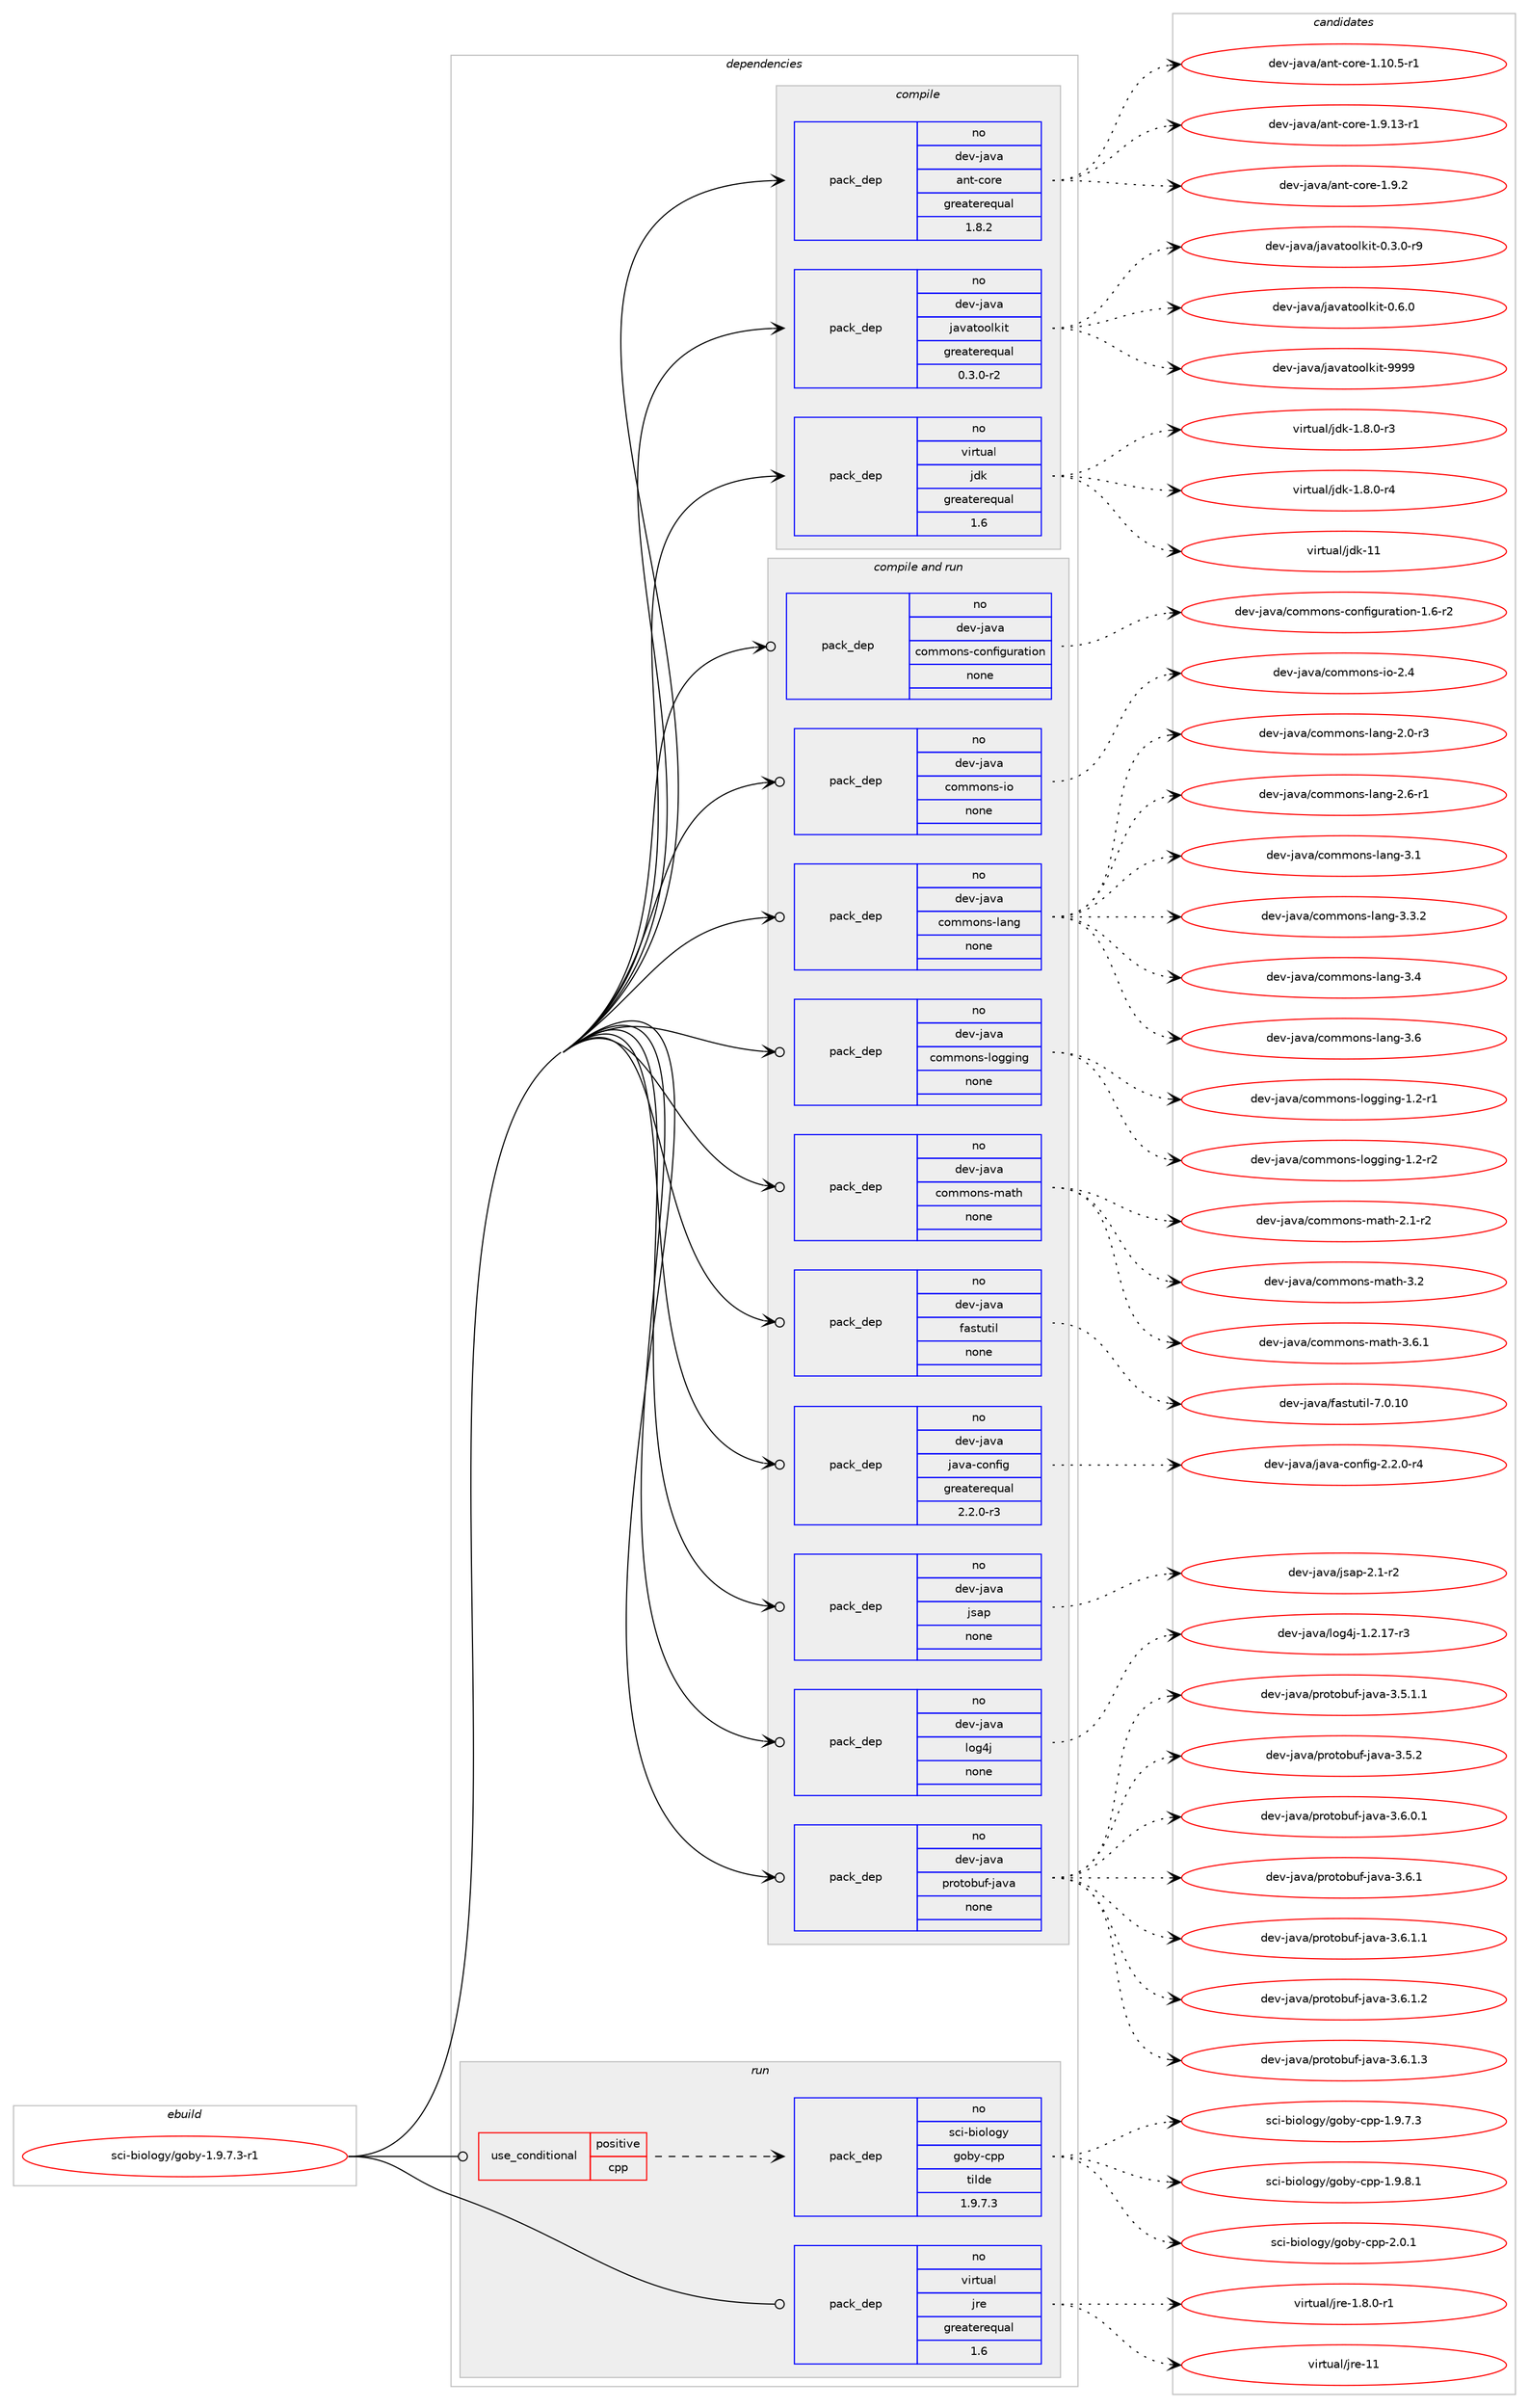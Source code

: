 digraph prolog {

# *************
# Graph options
# *************

newrank=true;
concentrate=true;
compound=true;
graph [rankdir=LR,fontname=Helvetica,fontsize=10,ranksep=1.5];#, ranksep=2.5, nodesep=0.2];
edge  [arrowhead=vee];
node  [fontname=Helvetica,fontsize=10];

# **********
# The ebuild
# **********

subgraph cluster_leftcol {
color=gray;
rank=same;
label=<<i>ebuild</i>>;
id [label="sci-biology/goby-1.9.7.3-r1", color=red, width=4, href="../sci-biology/goby-1.9.7.3-r1.svg"];
}

# ****************
# The dependencies
# ****************

subgraph cluster_midcol {
color=gray;
label=<<i>dependencies</i>>;
subgraph cluster_compile {
fillcolor="#eeeeee";
style=filled;
label=<<i>compile</i>>;
subgraph pack1206810 {
dependency1686548 [label=<<TABLE BORDER="0" CELLBORDER="1" CELLSPACING="0" CELLPADDING="4" WIDTH="220"><TR><TD ROWSPAN="6" CELLPADDING="30">pack_dep</TD></TR><TR><TD WIDTH="110">no</TD></TR><TR><TD>dev-java</TD></TR><TR><TD>ant-core</TD></TR><TR><TD>greaterequal</TD></TR><TR><TD>1.8.2</TD></TR></TABLE>>, shape=none, color=blue];
}
id:e -> dependency1686548:w [weight=20,style="solid",arrowhead="vee"];
subgraph pack1206811 {
dependency1686549 [label=<<TABLE BORDER="0" CELLBORDER="1" CELLSPACING="0" CELLPADDING="4" WIDTH="220"><TR><TD ROWSPAN="6" CELLPADDING="30">pack_dep</TD></TR><TR><TD WIDTH="110">no</TD></TR><TR><TD>dev-java</TD></TR><TR><TD>javatoolkit</TD></TR><TR><TD>greaterequal</TD></TR><TR><TD>0.3.0-r2</TD></TR></TABLE>>, shape=none, color=blue];
}
id:e -> dependency1686549:w [weight=20,style="solid",arrowhead="vee"];
subgraph pack1206812 {
dependency1686550 [label=<<TABLE BORDER="0" CELLBORDER="1" CELLSPACING="0" CELLPADDING="4" WIDTH="220"><TR><TD ROWSPAN="6" CELLPADDING="30">pack_dep</TD></TR><TR><TD WIDTH="110">no</TD></TR><TR><TD>virtual</TD></TR><TR><TD>jdk</TD></TR><TR><TD>greaterequal</TD></TR><TR><TD>1.6</TD></TR></TABLE>>, shape=none, color=blue];
}
id:e -> dependency1686550:w [weight=20,style="solid",arrowhead="vee"];
}
subgraph cluster_compileandrun {
fillcolor="#eeeeee";
style=filled;
label=<<i>compile and run</i>>;
subgraph pack1206813 {
dependency1686551 [label=<<TABLE BORDER="0" CELLBORDER="1" CELLSPACING="0" CELLPADDING="4" WIDTH="220"><TR><TD ROWSPAN="6" CELLPADDING="30">pack_dep</TD></TR><TR><TD WIDTH="110">no</TD></TR><TR><TD>dev-java</TD></TR><TR><TD>commons-configuration</TD></TR><TR><TD>none</TD></TR><TR><TD></TD></TR></TABLE>>, shape=none, color=blue];
}
id:e -> dependency1686551:w [weight=20,style="solid",arrowhead="odotvee"];
subgraph pack1206814 {
dependency1686552 [label=<<TABLE BORDER="0" CELLBORDER="1" CELLSPACING="0" CELLPADDING="4" WIDTH="220"><TR><TD ROWSPAN="6" CELLPADDING="30">pack_dep</TD></TR><TR><TD WIDTH="110">no</TD></TR><TR><TD>dev-java</TD></TR><TR><TD>commons-io</TD></TR><TR><TD>none</TD></TR><TR><TD></TD></TR></TABLE>>, shape=none, color=blue];
}
id:e -> dependency1686552:w [weight=20,style="solid",arrowhead="odotvee"];
subgraph pack1206815 {
dependency1686553 [label=<<TABLE BORDER="0" CELLBORDER="1" CELLSPACING="0" CELLPADDING="4" WIDTH="220"><TR><TD ROWSPAN="6" CELLPADDING="30">pack_dep</TD></TR><TR><TD WIDTH="110">no</TD></TR><TR><TD>dev-java</TD></TR><TR><TD>commons-lang</TD></TR><TR><TD>none</TD></TR><TR><TD></TD></TR></TABLE>>, shape=none, color=blue];
}
id:e -> dependency1686553:w [weight=20,style="solid",arrowhead="odotvee"];
subgraph pack1206816 {
dependency1686554 [label=<<TABLE BORDER="0" CELLBORDER="1" CELLSPACING="0" CELLPADDING="4" WIDTH="220"><TR><TD ROWSPAN="6" CELLPADDING="30">pack_dep</TD></TR><TR><TD WIDTH="110">no</TD></TR><TR><TD>dev-java</TD></TR><TR><TD>commons-logging</TD></TR><TR><TD>none</TD></TR><TR><TD></TD></TR></TABLE>>, shape=none, color=blue];
}
id:e -> dependency1686554:w [weight=20,style="solid",arrowhead="odotvee"];
subgraph pack1206817 {
dependency1686555 [label=<<TABLE BORDER="0" CELLBORDER="1" CELLSPACING="0" CELLPADDING="4" WIDTH="220"><TR><TD ROWSPAN="6" CELLPADDING="30">pack_dep</TD></TR><TR><TD WIDTH="110">no</TD></TR><TR><TD>dev-java</TD></TR><TR><TD>commons-math</TD></TR><TR><TD>none</TD></TR><TR><TD></TD></TR></TABLE>>, shape=none, color=blue];
}
id:e -> dependency1686555:w [weight=20,style="solid",arrowhead="odotvee"];
subgraph pack1206818 {
dependency1686556 [label=<<TABLE BORDER="0" CELLBORDER="1" CELLSPACING="0" CELLPADDING="4" WIDTH="220"><TR><TD ROWSPAN="6" CELLPADDING="30">pack_dep</TD></TR><TR><TD WIDTH="110">no</TD></TR><TR><TD>dev-java</TD></TR><TR><TD>fastutil</TD></TR><TR><TD>none</TD></TR><TR><TD></TD></TR></TABLE>>, shape=none, color=blue];
}
id:e -> dependency1686556:w [weight=20,style="solid",arrowhead="odotvee"];
subgraph pack1206819 {
dependency1686557 [label=<<TABLE BORDER="0" CELLBORDER="1" CELLSPACING="0" CELLPADDING="4" WIDTH="220"><TR><TD ROWSPAN="6" CELLPADDING="30">pack_dep</TD></TR><TR><TD WIDTH="110">no</TD></TR><TR><TD>dev-java</TD></TR><TR><TD>java-config</TD></TR><TR><TD>greaterequal</TD></TR><TR><TD>2.2.0-r3</TD></TR></TABLE>>, shape=none, color=blue];
}
id:e -> dependency1686557:w [weight=20,style="solid",arrowhead="odotvee"];
subgraph pack1206820 {
dependency1686558 [label=<<TABLE BORDER="0" CELLBORDER="1" CELLSPACING="0" CELLPADDING="4" WIDTH="220"><TR><TD ROWSPAN="6" CELLPADDING="30">pack_dep</TD></TR><TR><TD WIDTH="110">no</TD></TR><TR><TD>dev-java</TD></TR><TR><TD>jsap</TD></TR><TR><TD>none</TD></TR><TR><TD></TD></TR></TABLE>>, shape=none, color=blue];
}
id:e -> dependency1686558:w [weight=20,style="solid",arrowhead="odotvee"];
subgraph pack1206821 {
dependency1686559 [label=<<TABLE BORDER="0" CELLBORDER="1" CELLSPACING="0" CELLPADDING="4" WIDTH="220"><TR><TD ROWSPAN="6" CELLPADDING="30">pack_dep</TD></TR><TR><TD WIDTH="110">no</TD></TR><TR><TD>dev-java</TD></TR><TR><TD>log4j</TD></TR><TR><TD>none</TD></TR><TR><TD></TD></TR></TABLE>>, shape=none, color=blue];
}
id:e -> dependency1686559:w [weight=20,style="solid",arrowhead="odotvee"];
subgraph pack1206822 {
dependency1686560 [label=<<TABLE BORDER="0" CELLBORDER="1" CELLSPACING="0" CELLPADDING="4" WIDTH="220"><TR><TD ROWSPAN="6" CELLPADDING="30">pack_dep</TD></TR><TR><TD WIDTH="110">no</TD></TR><TR><TD>dev-java</TD></TR><TR><TD>protobuf-java</TD></TR><TR><TD>none</TD></TR><TR><TD></TD></TR></TABLE>>, shape=none, color=blue];
}
id:e -> dependency1686560:w [weight=20,style="solid",arrowhead="odotvee"];
}
subgraph cluster_run {
fillcolor="#eeeeee";
style=filled;
label=<<i>run</i>>;
subgraph cond452152 {
dependency1686561 [label=<<TABLE BORDER="0" CELLBORDER="1" CELLSPACING="0" CELLPADDING="4"><TR><TD ROWSPAN="3" CELLPADDING="10">use_conditional</TD></TR><TR><TD>positive</TD></TR><TR><TD>cpp</TD></TR></TABLE>>, shape=none, color=red];
subgraph pack1206823 {
dependency1686562 [label=<<TABLE BORDER="0" CELLBORDER="1" CELLSPACING="0" CELLPADDING="4" WIDTH="220"><TR><TD ROWSPAN="6" CELLPADDING="30">pack_dep</TD></TR><TR><TD WIDTH="110">no</TD></TR><TR><TD>sci-biology</TD></TR><TR><TD>goby-cpp</TD></TR><TR><TD>tilde</TD></TR><TR><TD>1.9.7.3</TD></TR></TABLE>>, shape=none, color=blue];
}
dependency1686561:e -> dependency1686562:w [weight=20,style="dashed",arrowhead="vee"];
}
id:e -> dependency1686561:w [weight=20,style="solid",arrowhead="odot"];
subgraph pack1206824 {
dependency1686563 [label=<<TABLE BORDER="0" CELLBORDER="1" CELLSPACING="0" CELLPADDING="4" WIDTH="220"><TR><TD ROWSPAN="6" CELLPADDING="30">pack_dep</TD></TR><TR><TD WIDTH="110">no</TD></TR><TR><TD>virtual</TD></TR><TR><TD>jre</TD></TR><TR><TD>greaterequal</TD></TR><TR><TD>1.6</TD></TR></TABLE>>, shape=none, color=blue];
}
id:e -> dependency1686563:w [weight=20,style="solid",arrowhead="odot"];
}
}

# **************
# The candidates
# **************

subgraph cluster_choices {
rank=same;
color=gray;
label=<<i>candidates</i>>;

subgraph choice1206810 {
color=black;
nodesep=1;
choice10010111845106971189747971101164599111114101454946494846534511449 [label="dev-java/ant-core-1.10.5-r1", color=red, width=4,href="../dev-java/ant-core-1.10.5-r1.svg"];
choice10010111845106971189747971101164599111114101454946574649514511449 [label="dev-java/ant-core-1.9.13-r1", color=red, width=4,href="../dev-java/ant-core-1.9.13-r1.svg"];
choice10010111845106971189747971101164599111114101454946574650 [label="dev-java/ant-core-1.9.2", color=red, width=4,href="../dev-java/ant-core-1.9.2.svg"];
dependency1686548:e -> choice10010111845106971189747971101164599111114101454946494846534511449:w [style=dotted,weight="100"];
dependency1686548:e -> choice10010111845106971189747971101164599111114101454946574649514511449:w [style=dotted,weight="100"];
dependency1686548:e -> choice10010111845106971189747971101164599111114101454946574650:w [style=dotted,weight="100"];
}
subgraph choice1206811 {
color=black;
nodesep=1;
choice1001011184510697118974710697118971161111111081071051164548465146484511457 [label="dev-java/javatoolkit-0.3.0-r9", color=red, width=4,href="../dev-java/javatoolkit-0.3.0-r9.svg"];
choice100101118451069711897471069711897116111111108107105116454846544648 [label="dev-java/javatoolkit-0.6.0", color=red, width=4,href="../dev-java/javatoolkit-0.6.0.svg"];
choice1001011184510697118974710697118971161111111081071051164557575757 [label="dev-java/javatoolkit-9999", color=red, width=4,href="../dev-java/javatoolkit-9999.svg"];
dependency1686549:e -> choice1001011184510697118974710697118971161111111081071051164548465146484511457:w [style=dotted,weight="100"];
dependency1686549:e -> choice100101118451069711897471069711897116111111108107105116454846544648:w [style=dotted,weight="100"];
dependency1686549:e -> choice1001011184510697118974710697118971161111111081071051164557575757:w [style=dotted,weight="100"];
}
subgraph choice1206812 {
color=black;
nodesep=1;
choice11810511411611797108471061001074549465646484511451 [label="virtual/jdk-1.8.0-r3", color=red, width=4,href="../virtual/jdk-1.8.0-r3.svg"];
choice11810511411611797108471061001074549465646484511452 [label="virtual/jdk-1.8.0-r4", color=red, width=4,href="../virtual/jdk-1.8.0-r4.svg"];
choice1181051141161179710847106100107454949 [label="virtual/jdk-11", color=red, width=4,href="../virtual/jdk-11.svg"];
dependency1686550:e -> choice11810511411611797108471061001074549465646484511451:w [style=dotted,weight="100"];
dependency1686550:e -> choice11810511411611797108471061001074549465646484511452:w [style=dotted,weight="100"];
dependency1686550:e -> choice1181051141161179710847106100107454949:w [style=dotted,weight="100"];
}
subgraph choice1206813 {
color=black;
nodesep=1;
choice1001011184510697118974799111109109111110115459911111010210510311711497116105111110454946544511450 [label="dev-java/commons-configuration-1.6-r2", color=red, width=4,href="../dev-java/commons-configuration-1.6-r2.svg"];
dependency1686551:e -> choice1001011184510697118974799111109109111110115459911111010210510311711497116105111110454946544511450:w [style=dotted,weight="100"];
}
subgraph choice1206814 {
color=black;
nodesep=1;
choice10010111845106971189747991111091091111101154510511145504652 [label="dev-java/commons-io-2.4", color=red, width=4,href="../dev-java/commons-io-2.4.svg"];
dependency1686552:e -> choice10010111845106971189747991111091091111101154510511145504652:w [style=dotted,weight="100"];
}
subgraph choice1206815 {
color=black;
nodesep=1;
choice10010111845106971189747991111091091111101154510897110103455046484511451 [label="dev-java/commons-lang-2.0-r3", color=red, width=4,href="../dev-java/commons-lang-2.0-r3.svg"];
choice10010111845106971189747991111091091111101154510897110103455046544511449 [label="dev-java/commons-lang-2.6-r1", color=red, width=4,href="../dev-java/commons-lang-2.6-r1.svg"];
choice1001011184510697118974799111109109111110115451089711010345514649 [label="dev-java/commons-lang-3.1", color=red, width=4,href="../dev-java/commons-lang-3.1.svg"];
choice10010111845106971189747991111091091111101154510897110103455146514650 [label="dev-java/commons-lang-3.3.2", color=red, width=4,href="../dev-java/commons-lang-3.3.2.svg"];
choice1001011184510697118974799111109109111110115451089711010345514652 [label="dev-java/commons-lang-3.4", color=red, width=4,href="../dev-java/commons-lang-3.4.svg"];
choice1001011184510697118974799111109109111110115451089711010345514654 [label="dev-java/commons-lang-3.6", color=red, width=4,href="../dev-java/commons-lang-3.6.svg"];
dependency1686553:e -> choice10010111845106971189747991111091091111101154510897110103455046484511451:w [style=dotted,weight="100"];
dependency1686553:e -> choice10010111845106971189747991111091091111101154510897110103455046544511449:w [style=dotted,weight="100"];
dependency1686553:e -> choice1001011184510697118974799111109109111110115451089711010345514649:w [style=dotted,weight="100"];
dependency1686553:e -> choice10010111845106971189747991111091091111101154510897110103455146514650:w [style=dotted,weight="100"];
dependency1686553:e -> choice1001011184510697118974799111109109111110115451089711010345514652:w [style=dotted,weight="100"];
dependency1686553:e -> choice1001011184510697118974799111109109111110115451089711010345514654:w [style=dotted,weight="100"];
}
subgraph choice1206816 {
color=black;
nodesep=1;
choice100101118451069711897479911110910911111011545108111103103105110103454946504511449 [label="dev-java/commons-logging-1.2-r1", color=red, width=4,href="../dev-java/commons-logging-1.2-r1.svg"];
choice100101118451069711897479911110910911111011545108111103103105110103454946504511450 [label="dev-java/commons-logging-1.2-r2", color=red, width=4,href="../dev-java/commons-logging-1.2-r2.svg"];
dependency1686554:e -> choice100101118451069711897479911110910911111011545108111103103105110103454946504511449:w [style=dotted,weight="100"];
dependency1686554:e -> choice100101118451069711897479911110910911111011545108111103103105110103454946504511450:w [style=dotted,weight="100"];
}
subgraph choice1206817 {
color=black;
nodesep=1;
choice10010111845106971189747991111091091111101154510997116104455046494511450 [label="dev-java/commons-math-2.1-r2", color=red, width=4,href="../dev-java/commons-math-2.1-r2.svg"];
choice1001011184510697118974799111109109111110115451099711610445514650 [label="dev-java/commons-math-3.2", color=red, width=4,href="../dev-java/commons-math-3.2.svg"];
choice10010111845106971189747991111091091111101154510997116104455146544649 [label="dev-java/commons-math-3.6.1", color=red, width=4,href="../dev-java/commons-math-3.6.1.svg"];
dependency1686555:e -> choice10010111845106971189747991111091091111101154510997116104455046494511450:w [style=dotted,weight="100"];
dependency1686555:e -> choice1001011184510697118974799111109109111110115451099711610445514650:w [style=dotted,weight="100"];
dependency1686555:e -> choice10010111845106971189747991111091091111101154510997116104455146544649:w [style=dotted,weight="100"];
}
subgraph choice1206818 {
color=black;
nodesep=1;
choice100101118451069711897471029711511611711610510845554648464948 [label="dev-java/fastutil-7.0.10", color=red, width=4,href="../dev-java/fastutil-7.0.10.svg"];
dependency1686556:e -> choice100101118451069711897471029711511611711610510845554648464948:w [style=dotted,weight="100"];
}
subgraph choice1206819 {
color=black;
nodesep=1;
choice10010111845106971189747106971189745991111101021051034550465046484511452 [label="dev-java/java-config-2.2.0-r4", color=red, width=4,href="../dev-java/java-config-2.2.0-r4.svg"];
dependency1686557:e -> choice10010111845106971189747106971189745991111101021051034550465046484511452:w [style=dotted,weight="100"];
}
subgraph choice1206820 {
color=black;
nodesep=1;
choice1001011184510697118974710611597112455046494511450 [label="dev-java/jsap-2.1-r2", color=red, width=4,href="../dev-java/jsap-2.1-r2.svg"];
dependency1686558:e -> choice1001011184510697118974710611597112455046494511450:w [style=dotted,weight="100"];
}
subgraph choice1206821 {
color=black;
nodesep=1;
choice1001011184510697118974710811110352106454946504649554511451 [label="dev-java/log4j-1.2.17-r3", color=red, width=4,href="../dev-java/log4j-1.2.17-r3.svg"];
dependency1686559:e -> choice1001011184510697118974710811110352106454946504649554511451:w [style=dotted,weight="100"];
}
subgraph choice1206822 {
color=black;
nodesep=1;
choice10010111845106971189747112114111116111981171024510697118974551465346494649 [label="dev-java/protobuf-java-3.5.1.1", color=red, width=4,href="../dev-java/protobuf-java-3.5.1.1.svg"];
choice1001011184510697118974711211411111611198117102451069711897455146534650 [label="dev-java/protobuf-java-3.5.2", color=red, width=4,href="../dev-java/protobuf-java-3.5.2.svg"];
choice10010111845106971189747112114111116111981171024510697118974551465446484649 [label="dev-java/protobuf-java-3.6.0.1", color=red, width=4,href="../dev-java/protobuf-java-3.6.0.1.svg"];
choice1001011184510697118974711211411111611198117102451069711897455146544649 [label="dev-java/protobuf-java-3.6.1", color=red, width=4,href="../dev-java/protobuf-java-3.6.1.svg"];
choice10010111845106971189747112114111116111981171024510697118974551465446494649 [label="dev-java/protobuf-java-3.6.1.1", color=red, width=4,href="../dev-java/protobuf-java-3.6.1.1.svg"];
choice10010111845106971189747112114111116111981171024510697118974551465446494650 [label="dev-java/protobuf-java-3.6.1.2", color=red, width=4,href="../dev-java/protobuf-java-3.6.1.2.svg"];
choice10010111845106971189747112114111116111981171024510697118974551465446494651 [label="dev-java/protobuf-java-3.6.1.3", color=red, width=4,href="../dev-java/protobuf-java-3.6.1.3.svg"];
dependency1686560:e -> choice10010111845106971189747112114111116111981171024510697118974551465346494649:w [style=dotted,weight="100"];
dependency1686560:e -> choice1001011184510697118974711211411111611198117102451069711897455146534650:w [style=dotted,weight="100"];
dependency1686560:e -> choice10010111845106971189747112114111116111981171024510697118974551465446484649:w [style=dotted,weight="100"];
dependency1686560:e -> choice1001011184510697118974711211411111611198117102451069711897455146544649:w [style=dotted,weight="100"];
dependency1686560:e -> choice10010111845106971189747112114111116111981171024510697118974551465446494649:w [style=dotted,weight="100"];
dependency1686560:e -> choice10010111845106971189747112114111116111981171024510697118974551465446494650:w [style=dotted,weight="100"];
dependency1686560:e -> choice10010111845106971189747112114111116111981171024510697118974551465446494651:w [style=dotted,weight="100"];
}
subgraph choice1206823 {
color=black;
nodesep=1;
choice115991054598105111108111103121471031119812145991121124549465746554651 [label="sci-biology/goby-cpp-1.9.7.3", color=red, width=4,href="../sci-biology/goby-cpp-1.9.7.3.svg"];
choice115991054598105111108111103121471031119812145991121124549465746564649 [label="sci-biology/goby-cpp-1.9.8.1", color=red, width=4,href="../sci-biology/goby-cpp-1.9.8.1.svg"];
choice11599105459810511110811110312147103111981214599112112455046484649 [label="sci-biology/goby-cpp-2.0.1", color=red, width=4,href="../sci-biology/goby-cpp-2.0.1.svg"];
dependency1686562:e -> choice115991054598105111108111103121471031119812145991121124549465746554651:w [style=dotted,weight="100"];
dependency1686562:e -> choice115991054598105111108111103121471031119812145991121124549465746564649:w [style=dotted,weight="100"];
dependency1686562:e -> choice11599105459810511110811110312147103111981214599112112455046484649:w [style=dotted,weight="100"];
}
subgraph choice1206824 {
color=black;
nodesep=1;
choice11810511411611797108471061141014549465646484511449 [label="virtual/jre-1.8.0-r1", color=red, width=4,href="../virtual/jre-1.8.0-r1.svg"];
choice1181051141161179710847106114101454949 [label="virtual/jre-11", color=red, width=4,href="../virtual/jre-11.svg"];
dependency1686563:e -> choice11810511411611797108471061141014549465646484511449:w [style=dotted,weight="100"];
dependency1686563:e -> choice1181051141161179710847106114101454949:w [style=dotted,weight="100"];
}
}

}
